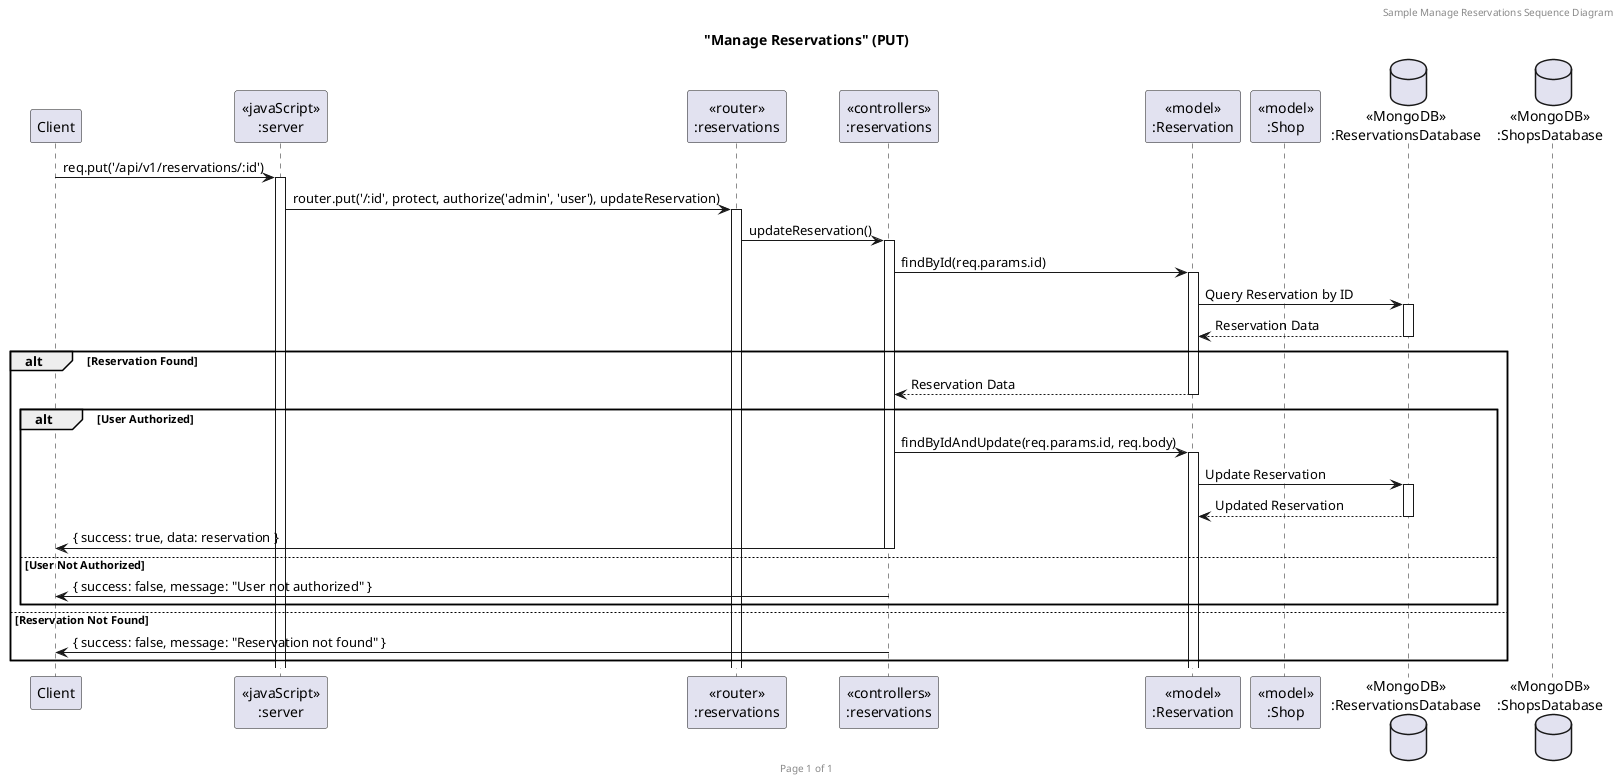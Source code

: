 @startuml Manage Reservations (PUT)

header Sample Manage Reservations Sequence Diagram
footer Page %page% of %lastpage%
title "Manage Reservations" (PUT)

participant "Client" as client
participant "<<javaScript>>\n:server" as server
participant "<<router>>\n:reservations" as routerReservations
participant "<<controllers>>\n:reservations" as controllersReservations
participant "<<model>>\n:Reservation" as modelReservation
participant "<<model>>\n:Shop" as modelShop
database "<<MongoDB>>\n:ReservationsDatabase" as ReservationsDatabase
database "<<MongoDB>>\n:ShopsDatabase" as ShopsDatabase

client->server ++:req.put('/api/v1/reservations/:id')
server->routerReservations ++:router.put('/:id', protect, authorize('admin', 'user'), updateReservation)
routerReservations -> controllersReservations ++:updateReservation()
controllersReservations->modelReservation ++:findById(req.params.id)
modelReservation -> ReservationsDatabase ++: Query Reservation by ID
ReservationsDatabase --> modelReservation --: Reservation Data

alt Reservation Found
  modelReservation --> controllersReservations --: Reservation Data

  alt User Authorized
    controllersReservations->modelReservation ++:findByIdAndUpdate(req.params.id, req.body)
    modelReservation -> ReservationsDatabase ++: Update Reservation
    ReservationsDatabase --> modelReservation --: Updated Reservation
    controllersReservations->client --: { success: true, data: reservation }
  else User Not Authorized
    controllersReservations->client --: { success: false, message: "User not authorized" }
  end alt

else Reservation Not Found
  controllersReservations->client --: { success: false, message: "Reservation not found" }
end alt

@enduml